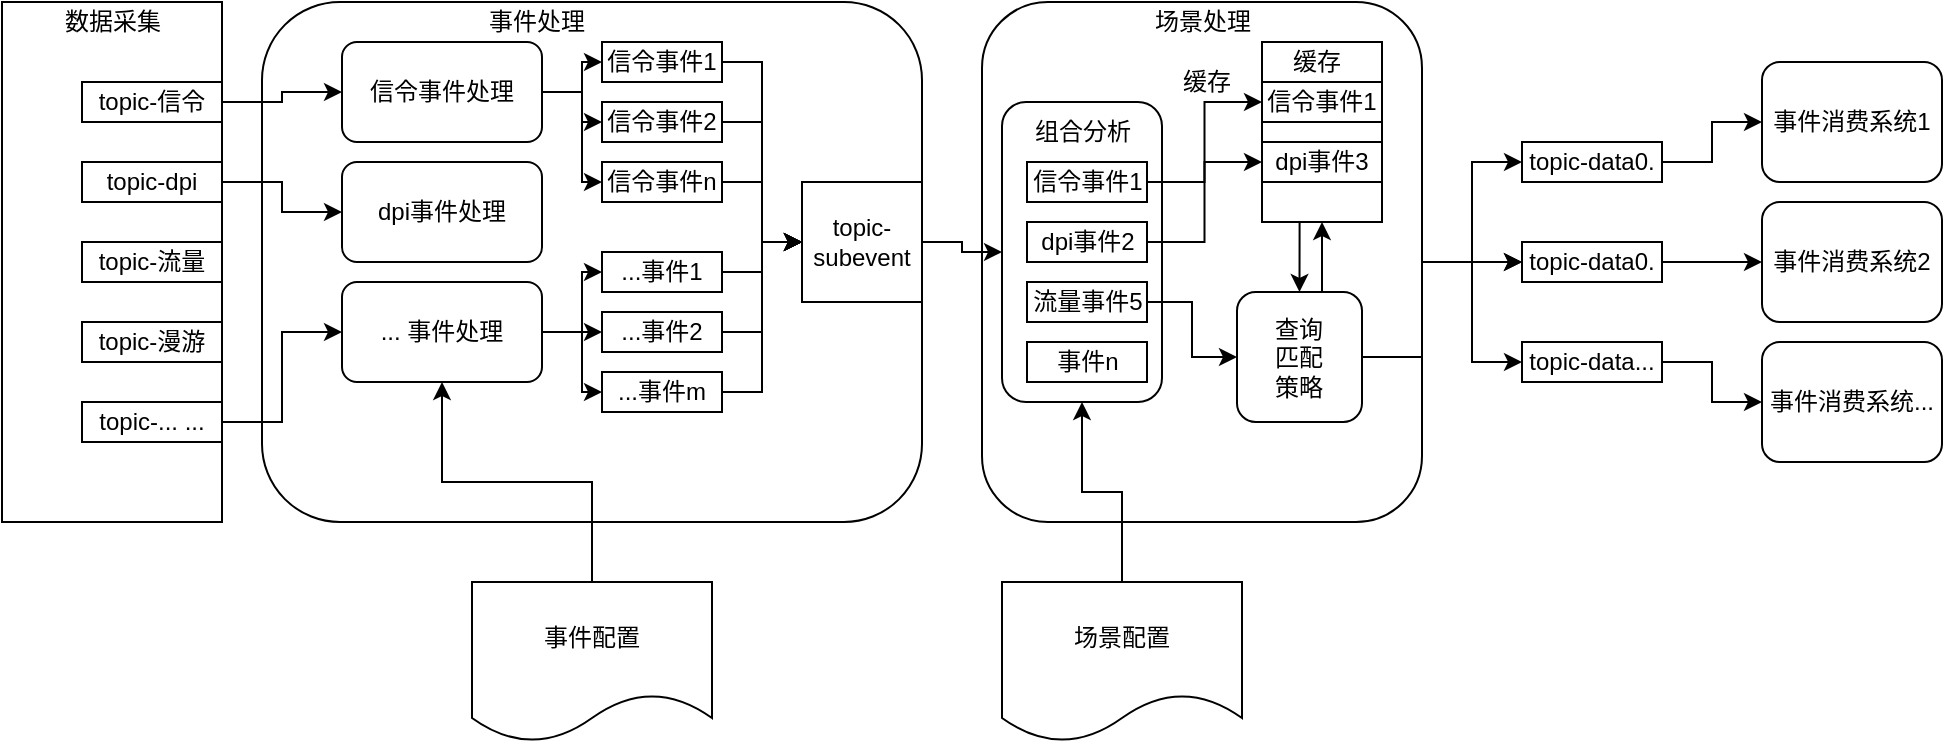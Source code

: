 <mxfile version="12.4.3" type="github" pages="1">
  <diagram id="F12OOtzi5yDr2JlAIKST" name="Page-1">
    <mxGraphModel dx="1545" dy="780" grid="1" gridSize="10" guides="1" tooltips="1" connect="1" arrows="1" fold="1" page="1" pageScale="1" pageWidth="827" pageHeight="1169" math="0" shadow="0">
      <root>
        <mxCell id="0"/>
        <mxCell id="1" parent="0"/>
        <mxCell id="2OX0F95EaQiFvujl2XbO-56" value="" style="rounded=1;whiteSpace=wrap;html=1;" vertex="1" parent="1">
          <mxGeometry x="590" y="70" width="220" height="260" as="geometry"/>
        </mxCell>
        <mxCell id="2OX0F95EaQiFvujl2XbO-13" value="" style="rounded=1;whiteSpace=wrap;html=1;" vertex="1" parent="1">
          <mxGeometry x="230" y="70" width="330" height="260" as="geometry"/>
        </mxCell>
        <mxCell id="2OX0F95EaQiFvujl2XbO-1" value="" style="rounded=0;whiteSpace=wrap;html=1;" vertex="1" parent="1">
          <mxGeometry x="100" y="70" width="110" height="260" as="geometry"/>
        </mxCell>
        <mxCell id="2OX0F95EaQiFvujl2XbO-2" value="数据采集" style="text;html=1;strokeColor=none;fillColor=none;align=center;verticalAlign=middle;whiteSpace=wrap;rounded=0;" vertex="1" parent="1">
          <mxGeometry x="127.5" y="70" width="55" height="20" as="geometry"/>
        </mxCell>
        <mxCell id="2OX0F95EaQiFvujl2XbO-28" style="edgeStyle=orthogonalEdgeStyle;rounded=0;orthogonalLoop=1;jettySize=auto;html=1;exitX=1;exitY=0.5;exitDx=0;exitDy=0;entryX=0;entryY=0.5;entryDx=0;entryDy=0;" edge="1" parent="1" source="2OX0F95EaQiFvujl2XbO-3" target="2OX0F95EaQiFvujl2XbO-25">
          <mxGeometry relative="1" as="geometry"/>
        </mxCell>
        <mxCell id="2OX0F95EaQiFvujl2XbO-3" value="topic-信令" style="rounded=0;whiteSpace=wrap;html=1;" vertex="1" parent="1">
          <mxGeometry x="140" y="110" width="70" height="20" as="geometry"/>
        </mxCell>
        <mxCell id="2OX0F95EaQiFvujl2XbO-29" style="edgeStyle=orthogonalEdgeStyle;rounded=0;orthogonalLoop=1;jettySize=auto;html=1;exitX=1;exitY=0.5;exitDx=0;exitDy=0;" edge="1" parent="1" source="2OX0F95EaQiFvujl2XbO-4" target="2OX0F95EaQiFvujl2XbO-26">
          <mxGeometry relative="1" as="geometry"/>
        </mxCell>
        <mxCell id="2OX0F95EaQiFvujl2XbO-4" value="topic-dpi" style="rounded=0;whiteSpace=wrap;html=1;" vertex="1" parent="1">
          <mxGeometry x="140" y="150" width="70" height="20" as="geometry"/>
        </mxCell>
        <mxCell id="2OX0F95EaQiFvujl2XbO-5" value="topic-流量" style="rounded=0;whiteSpace=wrap;html=1;" vertex="1" parent="1">
          <mxGeometry x="140" y="190" width="70" height="20" as="geometry"/>
        </mxCell>
        <mxCell id="2OX0F95EaQiFvujl2XbO-6" value="topic-漫游" style="rounded=0;whiteSpace=wrap;html=1;" vertex="1" parent="1">
          <mxGeometry x="140" y="230" width="70" height="20" as="geometry"/>
        </mxCell>
        <mxCell id="2OX0F95EaQiFvujl2XbO-30" style="edgeStyle=orthogonalEdgeStyle;rounded=0;orthogonalLoop=1;jettySize=auto;html=1;exitX=1;exitY=0.5;exitDx=0;exitDy=0;entryX=0;entryY=0.5;entryDx=0;entryDy=0;" edge="1" parent="1" source="2OX0F95EaQiFvujl2XbO-7" target="2OX0F95EaQiFvujl2XbO-27">
          <mxGeometry relative="1" as="geometry"/>
        </mxCell>
        <mxCell id="2OX0F95EaQiFvujl2XbO-7" value="topic-... ..." style="rounded=0;whiteSpace=wrap;html=1;" vertex="1" parent="1">
          <mxGeometry x="140" y="270" width="70" height="20" as="geometry"/>
        </mxCell>
        <mxCell id="2OX0F95EaQiFvujl2XbO-14" value="事件处理" style="text;html=1;strokeColor=none;fillColor=none;align=center;verticalAlign=middle;whiteSpace=wrap;rounded=0;" vertex="1" parent="1">
          <mxGeometry x="340" y="70" width="55" height="20" as="geometry"/>
        </mxCell>
        <mxCell id="2OX0F95EaQiFvujl2XbO-15" value="事件消费系统1" style="rounded=1;whiteSpace=wrap;html=1;" vertex="1" parent="1">
          <mxGeometry x="980" y="100" width="90" height="60" as="geometry"/>
        </mxCell>
        <mxCell id="2OX0F95EaQiFvujl2XbO-22" style="edgeStyle=orthogonalEdgeStyle;rounded=0;orthogonalLoop=1;jettySize=auto;html=1;exitX=1;exitY=0.5;exitDx=0;exitDy=0;" edge="1" parent="1" source="2OX0F95EaQiFvujl2XbO-17" target="2OX0F95EaQiFvujl2XbO-15">
          <mxGeometry relative="1" as="geometry"/>
        </mxCell>
        <mxCell id="2OX0F95EaQiFvujl2XbO-17" value="topic-data0." style="rounded=0;whiteSpace=wrap;html=1;" vertex="1" parent="1">
          <mxGeometry x="860" y="140" width="70" height="20" as="geometry"/>
        </mxCell>
        <mxCell id="2OX0F95EaQiFvujl2XbO-23" style="edgeStyle=orthogonalEdgeStyle;rounded=0;orthogonalLoop=1;jettySize=auto;html=1;exitX=1;exitY=0.5;exitDx=0;exitDy=0;entryX=0;entryY=0.5;entryDx=0;entryDy=0;" edge="1" parent="1" source="2OX0F95EaQiFvujl2XbO-18" target="2OX0F95EaQiFvujl2XbO-20">
          <mxGeometry relative="1" as="geometry"/>
        </mxCell>
        <mxCell id="2OX0F95EaQiFvujl2XbO-18" value="topic-data0." style="rounded=0;whiteSpace=wrap;html=1;" vertex="1" parent="1">
          <mxGeometry x="860" y="190" width="70" height="20" as="geometry"/>
        </mxCell>
        <mxCell id="2OX0F95EaQiFvujl2XbO-24" style="edgeStyle=orthogonalEdgeStyle;rounded=0;orthogonalLoop=1;jettySize=auto;html=1;exitX=1;exitY=0.5;exitDx=0;exitDy=0;entryX=0;entryY=0.5;entryDx=0;entryDy=0;" edge="1" parent="1" source="2OX0F95EaQiFvujl2XbO-19" target="2OX0F95EaQiFvujl2XbO-21">
          <mxGeometry relative="1" as="geometry"/>
        </mxCell>
        <mxCell id="2OX0F95EaQiFvujl2XbO-19" value="topic-data..." style="rounded=0;whiteSpace=wrap;html=1;" vertex="1" parent="1">
          <mxGeometry x="860" y="240" width="70" height="20" as="geometry"/>
        </mxCell>
        <mxCell id="2OX0F95EaQiFvujl2XbO-20" value="事件消费系统2" style="rounded=1;whiteSpace=wrap;html=1;" vertex="1" parent="1">
          <mxGeometry x="980" y="170" width="90" height="60" as="geometry"/>
        </mxCell>
        <mxCell id="2OX0F95EaQiFvujl2XbO-21" value="事件消费系统..." style="rounded=1;whiteSpace=wrap;html=1;" vertex="1" parent="1">
          <mxGeometry x="980" y="240" width="90" height="60" as="geometry"/>
        </mxCell>
        <mxCell id="2OX0F95EaQiFvujl2XbO-34" style="edgeStyle=orthogonalEdgeStyle;rounded=0;orthogonalLoop=1;jettySize=auto;html=1;exitX=1;exitY=0.5;exitDx=0;exitDy=0;" edge="1" parent="1" source="2OX0F95EaQiFvujl2XbO-25" target="2OX0F95EaQiFvujl2XbO-31">
          <mxGeometry relative="1" as="geometry"/>
        </mxCell>
        <mxCell id="2OX0F95EaQiFvujl2XbO-35" style="edgeStyle=orthogonalEdgeStyle;rounded=0;orthogonalLoop=1;jettySize=auto;html=1;exitX=1;exitY=0.5;exitDx=0;exitDy=0;" edge="1" parent="1" source="2OX0F95EaQiFvujl2XbO-25" target="2OX0F95EaQiFvujl2XbO-32">
          <mxGeometry relative="1" as="geometry"/>
        </mxCell>
        <mxCell id="2OX0F95EaQiFvujl2XbO-36" style="edgeStyle=orthogonalEdgeStyle;rounded=0;orthogonalLoop=1;jettySize=auto;html=1;exitX=1;exitY=0.5;exitDx=0;exitDy=0;entryX=0;entryY=0.5;entryDx=0;entryDy=0;" edge="1" parent="1" source="2OX0F95EaQiFvujl2XbO-25" target="2OX0F95EaQiFvujl2XbO-33">
          <mxGeometry relative="1" as="geometry"/>
        </mxCell>
        <mxCell id="2OX0F95EaQiFvujl2XbO-25" value="信令事件处理" style="rounded=1;whiteSpace=wrap;html=1;" vertex="1" parent="1">
          <mxGeometry x="270" y="90" width="100" height="50" as="geometry"/>
        </mxCell>
        <mxCell id="2OX0F95EaQiFvujl2XbO-26" value="dpi事件处理" style="rounded=1;whiteSpace=wrap;html=1;" vertex="1" parent="1">
          <mxGeometry x="270" y="150" width="100" height="50" as="geometry"/>
        </mxCell>
        <mxCell id="2OX0F95EaQiFvujl2XbO-64" style="edgeStyle=orthogonalEdgeStyle;rounded=0;orthogonalLoop=1;jettySize=auto;html=1;exitX=1;exitY=0.5;exitDx=0;exitDy=0;entryX=0;entryY=0.5;entryDx=0;entryDy=0;" edge="1" parent="1" source="2OX0F95EaQiFvujl2XbO-27" target="2OX0F95EaQiFvujl2XbO-44">
          <mxGeometry relative="1" as="geometry"/>
        </mxCell>
        <mxCell id="2OX0F95EaQiFvujl2XbO-65" style="edgeStyle=orthogonalEdgeStyle;rounded=0;orthogonalLoop=1;jettySize=auto;html=1;exitX=1;exitY=0.5;exitDx=0;exitDy=0;" edge="1" parent="1" source="2OX0F95EaQiFvujl2XbO-27">
          <mxGeometry relative="1" as="geometry">
            <mxPoint x="400" y="235" as="targetPoint"/>
          </mxGeometry>
        </mxCell>
        <mxCell id="2OX0F95EaQiFvujl2XbO-66" style="edgeStyle=orthogonalEdgeStyle;rounded=0;orthogonalLoop=1;jettySize=auto;html=1;exitX=1;exitY=0.5;exitDx=0;exitDy=0;entryX=0;entryY=0.5;entryDx=0;entryDy=0;" edge="1" parent="1" source="2OX0F95EaQiFvujl2XbO-27" target="2OX0F95EaQiFvujl2XbO-46">
          <mxGeometry relative="1" as="geometry"/>
        </mxCell>
        <mxCell id="2OX0F95EaQiFvujl2XbO-27" value="... 事件处理" style="rounded=1;whiteSpace=wrap;html=1;" vertex="1" parent="1">
          <mxGeometry x="270" y="210" width="100" height="50" as="geometry"/>
        </mxCell>
        <mxCell id="2OX0F95EaQiFvujl2XbO-48" style="edgeStyle=orthogonalEdgeStyle;rounded=0;orthogonalLoop=1;jettySize=auto;html=1;exitX=1;exitY=0.5;exitDx=0;exitDy=0;entryX=0;entryY=0.5;entryDx=0;entryDy=0;" edge="1" parent="1" source="2OX0F95EaQiFvujl2XbO-31" target="2OX0F95EaQiFvujl2XbO-37">
          <mxGeometry relative="1" as="geometry"/>
        </mxCell>
        <mxCell id="2OX0F95EaQiFvujl2XbO-31" value="信令事件1" style="rounded=0;whiteSpace=wrap;html=1;" vertex="1" parent="1">
          <mxGeometry x="400" y="90" width="60" height="20" as="geometry"/>
        </mxCell>
        <mxCell id="2OX0F95EaQiFvujl2XbO-50" style="edgeStyle=orthogonalEdgeStyle;rounded=0;orthogonalLoop=1;jettySize=auto;html=1;exitX=1;exitY=0.5;exitDx=0;exitDy=0;entryX=0;entryY=0.5;entryDx=0;entryDy=0;" edge="1" parent="1" source="2OX0F95EaQiFvujl2XbO-32" target="2OX0F95EaQiFvujl2XbO-37">
          <mxGeometry relative="1" as="geometry"/>
        </mxCell>
        <mxCell id="2OX0F95EaQiFvujl2XbO-32" value="信令事件2" style="rounded=0;whiteSpace=wrap;html=1;" vertex="1" parent="1">
          <mxGeometry x="400" y="120" width="60" height="20" as="geometry"/>
        </mxCell>
        <mxCell id="2OX0F95EaQiFvujl2XbO-51" style="edgeStyle=orthogonalEdgeStyle;rounded=0;orthogonalLoop=1;jettySize=auto;html=1;exitX=1;exitY=0.5;exitDx=0;exitDy=0;" edge="1" parent="1" source="2OX0F95EaQiFvujl2XbO-33" target="2OX0F95EaQiFvujl2XbO-37">
          <mxGeometry relative="1" as="geometry"/>
        </mxCell>
        <mxCell id="2OX0F95EaQiFvujl2XbO-33" value="信令事件n" style="rounded=0;whiteSpace=wrap;html=1;" vertex="1" parent="1">
          <mxGeometry x="400" y="150" width="60" height="20" as="geometry"/>
        </mxCell>
        <mxCell id="2OX0F95EaQiFvujl2XbO-77" style="edgeStyle=orthogonalEdgeStyle;rounded=0;orthogonalLoop=1;jettySize=auto;html=1;exitX=1;exitY=0.5;exitDx=0;exitDy=0;" edge="1" parent="1" source="2OX0F95EaQiFvujl2XbO-37" target="2OX0F95EaQiFvujl2XbO-75">
          <mxGeometry relative="1" as="geometry"/>
        </mxCell>
        <mxCell id="2OX0F95EaQiFvujl2XbO-37" value="topic-subevent" style="rounded=0;whiteSpace=wrap;html=1;" vertex="1" parent="1">
          <mxGeometry x="500" y="160" width="60" height="60" as="geometry"/>
        </mxCell>
        <mxCell id="2OX0F95EaQiFvujl2XbO-53" style="edgeStyle=orthogonalEdgeStyle;rounded=0;orthogonalLoop=1;jettySize=auto;html=1;exitX=1;exitY=0.5;exitDx=0;exitDy=0;entryX=0;entryY=0.5;entryDx=0;entryDy=0;" edge="1" parent="1" source="2OX0F95EaQiFvujl2XbO-44" target="2OX0F95EaQiFvujl2XbO-37">
          <mxGeometry relative="1" as="geometry"/>
        </mxCell>
        <mxCell id="2OX0F95EaQiFvujl2XbO-44" value="...事件1" style="rounded=0;whiteSpace=wrap;html=1;" vertex="1" parent="1">
          <mxGeometry x="400" y="195" width="60" height="20" as="geometry"/>
        </mxCell>
        <mxCell id="2OX0F95EaQiFvujl2XbO-54" style="edgeStyle=orthogonalEdgeStyle;rounded=0;orthogonalLoop=1;jettySize=auto;html=1;exitX=1;exitY=0.5;exitDx=0;exitDy=0;entryX=0;entryY=0.5;entryDx=0;entryDy=0;" edge="1" parent="1" source="2OX0F95EaQiFvujl2XbO-45" target="2OX0F95EaQiFvujl2XbO-37">
          <mxGeometry relative="1" as="geometry"/>
        </mxCell>
        <mxCell id="2OX0F95EaQiFvujl2XbO-45" value="...事件2" style="rounded=0;whiteSpace=wrap;html=1;" vertex="1" parent="1">
          <mxGeometry x="400" y="225" width="60" height="20" as="geometry"/>
        </mxCell>
        <mxCell id="2OX0F95EaQiFvujl2XbO-55" style="edgeStyle=orthogonalEdgeStyle;rounded=0;orthogonalLoop=1;jettySize=auto;html=1;exitX=1;exitY=0.5;exitDx=0;exitDy=0;entryX=0;entryY=0.5;entryDx=0;entryDy=0;" edge="1" parent="1" source="2OX0F95EaQiFvujl2XbO-46" target="2OX0F95EaQiFvujl2XbO-37">
          <mxGeometry relative="1" as="geometry"/>
        </mxCell>
        <mxCell id="2OX0F95EaQiFvujl2XbO-46" value="...事件m" style="rounded=0;whiteSpace=wrap;html=1;" vertex="1" parent="1">
          <mxGeometry x="400" y="255" width="60" height="20" as="geometry"/>
        </mxCell>
        <mxCell id="2OX0F95EaQiFvujl2XbO-58" style="edgeStyle=orthogonalEdgeStyle;rounded=0;orthogonalLoop=1;jettySize=auto;html=1;exitX=1;exitY=0.5;exitDx=0;exitDy=0;" edge="1" parent="1" source="2OX0F95EaQiFvujl2XbO-56" target="2OX0F95EaQiFvujl2XbO-17">
          <mxGeometry relative="1" as="geometry"/>
        </mxCell>
        <mxCell id="2OX0F95EaQiFvujl2XbO-59" style="edgeStyle=orthogonalEdgeStyle;rounded=0;orthogonalLoop=1;jettySize=auto;html=1;exitX=1;exitY=0.5;exitDx=0;exitDy=0;" edge="1" parent="1" source="2OX0F95EaQiFvujl2XbO-56" target="2OX0F95EaQiFvujl2XbO-18">
          <mxGeometry relative="1" as="geometry"/>
        </mxCell>
        <mxCell id="2OX0F95EaQiFvujl2XbO-60" style="edgeStyle=orthogonalEdgeStyle;rounded=0;orthogonalLoop=1;jettySize=auto;html=1;exitX=1;exitY=0.5;exitDx=0;exitDy=0;entryX=0;entryY=0.5;entryDx=0;entryDy=0;" edge="1" parent="1" source="2OX0F95EaQiFvujl2XbO-56" target="2OX0F95EaQiFvujl2XbO-19">
          <mxGeometry relative="1" as="geometry"/>
        </mxCell>
        <mxCell id="2OX0F95EaQiFvujl2XbO-61" value="场景处理" style="text;html=1;strokeColor=none;fillColor=none;align=center;verticalAlign=middle;whiteSpace=wrap;rounded=0;" vertex="1" parent="1">
          <mxGeometry x="672.5" y="70" width="55" height="20" as="geometry"/>
        </mxCell>
        <mxCell id="2OX0F95EaQiFvujl2XbO-93" style="edgeStyle=orthogonalEdgeStyle;rounded=0;orthogonalLoop=1;jettySize=auto;html=1;exitX=0.5;exitY=1;exitDx=0;exitDy=0;entryX=0.5;entryY=0;entryDx=0;entryDy=0;" edge="1" parent="1" source="2OX0F95EaQiFvujl2XbO-68" target="2OX0F95EaQiFvujl2XbO-88">
          <mxGeometry relative="1" as="geometry"/>
        </mxCell>
        <mxCell id="2OX0F95EaQiFvujl2XbO-68" value="" style="rounded=0;whiteSpace=wrap;html=1;" vertex="1" parent="1">
          <mxGeometry x="730" y="90" width="60" height="90" as="geometry"/>
        </mxCell>
        <mxCell id="2OX0F95EaQiFvujl2XbO-69" value="缓存" style="text;html=1;strokeColor=none;fillColor=none;align=center;verticalAlign=middle;whiteSpace=wrap;rounded=0;" vertex="1" parent="1">
          <mxGeometry x="730" y="90" width="55" height="20" as="geometry"/>
        </mxCell>
        <mxCell id="2OX0F95EaQiFvujl2XbO-70" value="信令事件1" style="rounded=0;whiteSpace=wrap;html=1;" vertex="1" parent="1">
          <mxGeometry x="730" y="110" width="60" height="20" as="geometry"/>
        </mxCell>
        <mxCell id="2OX0F95EaQiFvujl2XbO-72" value="dpi事件3" style="rounded=0;whiteSpace=wrap;html=1;" vertex="1" parent="1">
          <mxGeometry x="730" y="140" width="60" height="20" as="geometry"/>
        </mxCell>
        <mxCell id="2OX0F95EaQiFvujl2XbO-78" style="edgeStyle=orthogonalEdgeStyle;rounded=0;orthogonalLoop=1;jettySize=auto;html=1;exitX=0.5;exitY=0;exitDx=0;exitDy=0;entryX=0.5;entryY=1;entryDx=0;entryDy=0;" edge="1" parent="1" source="2OX0F95EaQiFvujl2XbO-74" target="2OX0F95EaQiFvujl2XbO-75">
          <mxGeometry relative="1" as="geometry"/>
        </mxCell>
        <mxCell id="2OX0F95EaQiFvujl2XbO-74" value="场景配置" style="shape=document;whiteSpace=wrap;html=1;boundedLbl=1;" vertex="1" parent="1">
          <mxGeometry x="600" y="360" width="120" height="80" as="geometry"/>
        </mxCell>
        <mxCell id="2OX0F95EaQiFvujl2XbO-75" value="" style="rounded=1;whiteSpace=wrap;html=1;" vertex="1" parent="1">
          <mxGeometry x="600" y="120" width="80" height="150" as="geometry"/>
        </mxCell>
        <mxCell id="2OX0F95EaQiFvujl2XbO-79" value="组合分析" style="text;html=1;strokeColor=none;fillColor=none;align=center;verticalAlign=middle;whiteSpace=wrap;rounded=0;" vertex="1" parent="1">
          <mxGeometry x="612.5" y="125" width="55" height="20" as="geometry"/>
        </mxCell>
        <mxCell id="2OX0F95EaQiFvujl2XbO-84" style="edgeStyle=orthogonalEdgeStyle;rounded=0;orthogonalLoop=1;jettySize=auto;html=1;exitX=1;exitY=0.5;exitDx=0;exitDy=0;entryX=0;entryY=0.5;entryDx=0;entryDy=0;" edge="1" parent="1" source="2OX0F95EaQiFvujl2XbO-80" target="2OX0F95EaQiFvujl2XbO-70">
          <mxGeometry relative="1" as="geometry"/>
        </mxCell>
        <mxCell id="2OX0F95EaQiFvujl2XbO-80" value="信令事件1" style="rounded=0;whiteSpace=wrap;html=1;" vertex="1" parent="1">
          <mxGeometry x="612.5" y="150" width="60" height="20" as="geometry"/>
        </mxCell>
        <mxCell id="2OX0F95EaQiFvujl2XbO-85" style="edgeStyle=orthogonalEdgeStyle;rounded=0;orthogonalLoop=1;jettySize=auto;html=1;exitX=1;exitY=0.5;exitDx=0;exitDy=0;entryX=0;entryY=0.5;entryDx=0;entryDy=0;" edge="1" parent="1" source="2OX0F95EaQiFvujl2XbO-81" target="2OX0F95EaQiFvujl2XbO-72">
          <mxGeometry relative="1" as="geometry"/>
        </mxCell>
        <mxCell id="2OX0F95EaQiFvujl2XbO-81" value="dpi事件2" style="rounded=0;whiteSpace=wrap;html=1;" vertex="1" parent="1">
          <mxGeometry x="612.5" y="180" width="60" height="20" as="geometry"/>
        </mxCell>
        <mxCell id="2OX0F95EaQiFvujl2XbO-91" style="edgeStyle=orthogonalEdgeStyle;rounded=0;orthogonalLoop=1;jettySize=auto;html=1;exitX=1;exitY=0.5;exitDx=0;exitDy=0;" edge="1" parent="1" source="2OX0F95EaQiFvujl2XbO-82" target="2OX0F95EaQiFvujl2XbO-88">
          <mxGeometry relative="1" as="geometry"/>
        </mxCell>
        <mxCell id="2OX0F95EaQiFvujl2XbO-82" value="流量事件5" style="rounded=0;whiteSpace=wrap;html=1;" vertex="1" parent="1">
          <mxGeometry x="612.5" y="210" width="60" height="20" as="geometry"/>
        </mxCell>
        <mxCell id="2OX0F95EaQiFvujl2XbO-83" value="事件n" style="rounded=0;whiteSpace=wrap;html=1;" vertex="1" parent="1">
          <mxGeometry x="612.5" y="240" width="60" height="20" as="geometry"/>
        </mxCell>
        <mxCell id="2OX0F95EaQiFvujl2XbO-86" value="缓存" style="text;html=1;strokeColor=none;fillColor=none;align=center;verticalAlign=middle;whiteSpace=wrap;rounded=0;" vertex="1" parent="1">
          <mxGeometry x="675" y="100" width="55" height="20" as="geometry"/>
        </mxCell>
        <mxCell id="2OX0F95EaQiFvujl2XbO-90" style="edgeStyle=orthogonalEdgeStyle;rounded=0;orthogonalLoop=1;jettySize=auto;html=1;exitX=1;exitY=0.5;exitDx=0;exitDy=0;entryX=0;entryY=0.5;entryDx=0;entryDy=0;" edge="1" parent="1" source="2OX0F95EaQiFvujl2XbO-88" target="2OX0F95EaQiFvujl2XbO-18">
          <mxGeometry relative="1" as="geometry">
            <Array as="points">
              <mxPoint x="810" y="248"/>
              <mxPoint x="810" y="200"/>
            </Array>
          </mxGeometry>
        </mxCell>
        <mxCell id="2OX0F95EaQiFvujl2XbO-92" style="edgeStyle=orthogonalEdgeStyle;rounded=0;orthogonalLoop=1;jettySize=auto;html=1;exitX=0.5;exitY=0;exitDx=0;exitDy=0;entryX=0.5;entryY=1;entryDx=0;entryDy=0;" edge="1" parent="1" source="2OX0F95EaQiFvujl2XbO-88" target="2OX0F95EaQiFvujl2XbO-68">
          <mxGeometry relative="1" as="geometry"/>
        </mxCell>
        <mxCell id="2OX0F95EaQiFvujl2XbO-88" value="" style="rounded=1;whiteSpace=wrap;html=1;" vertex="1" parent="1">
          <mxGeometry x="717.5" y="215" width="62.5" height="65" as="geometry"/>
        </mxCell>
        <mxCell id="2OX0F95EaQiFvujl2XbO-94" value="查询&lt;br&gt;匹配&lt;br&gt;策略" style="text;html=1;strokeColor=none;fillColor=none;align=center;verticalAlign=middle;whiteSpace=wrap;rounded=0;" vertex="1" parent="1">
          <mxGeometry x="721.25" y="222.5" width="55" height="50" as="geometry"/>
        </mxCell>
        <mxCell id="2OX0F95EaQiFvujl2XbO-96" style="edgeStyle=orthogonalEdgeStyle;rounded=0;orthogonalLoop=1;jettySize=auto;html=1;exitX=0.5;exitY=0;exitDx=0;exitDy=0;entryX=0.5;entryY=1;entryDx=0;entryDy=0;" edge="1" parent="1" source="2OX0F95EaQiFvujl2XbO-95" target="2OX0F95EaQiFvujl2XbO-27">
          <mxGeometry relative="1" as="geometry"/>
        </mxCell>
        <mxCell id="2OX0F95EaQiFvujl2XbO-95" value="事件配置" style="shape=document;whiteSpace=wrap;html=1;boundedLbl=1;" vertex="1" parent="1">
          <mxGeometry x="335" y="360" width="120" height="80" as="geometry"/>
        </mxCell>
      </root>
    </mxGraphModel>
  </diagram>
</mxfile>
